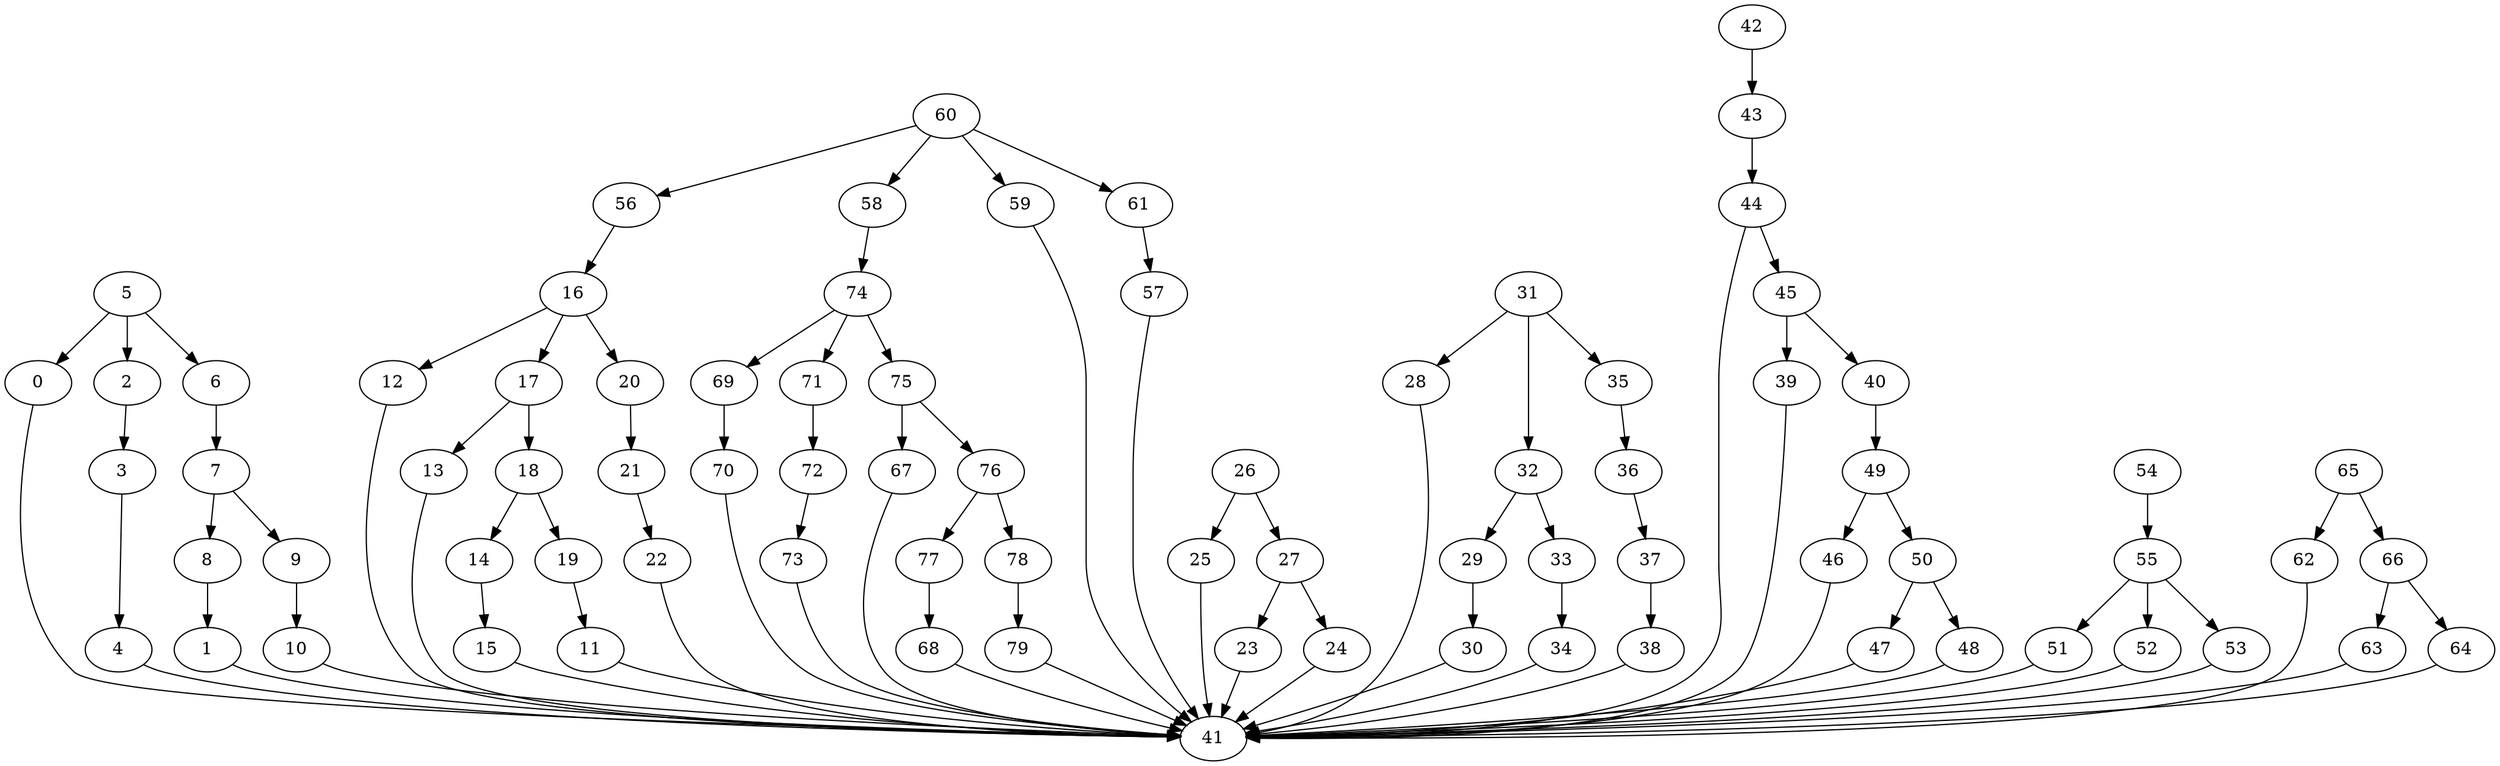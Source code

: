 strict digraph  {
0 [exec=149];
1 [exec=160];
2 [exec=50];
3 [exec=164];
4 [exec=118];
5 [exec=108];
6 [exec=76];
7 [exec=131];
8 [exec=57];
9 [exec=55];
10 [exec=56];
11 [exec=185];
12 [exec=106];
13 [exec=162];
14 [exec=176];
15 [exec=191];
16 [exec=109];
17 [exec=138];
18 [exec=109];
19 [exec=106];
20 [exec=167];
21 [exec=124];
22 [exec=55];
23 [exec=144];
24 [exec=175];
25 [exec=57];
26 [exec=170];
27 [exec=61];
28 [exec=101];
29 [exec=188];
30 [exec=190];
31 [exec=109];
32 [exec=153];
33 [exec=181];
34 [exec=138];
35 [exec=197];
36 [exec=140];
37 [exec=167];
38 [exec=118];
39 [exec=64];
40 [exec=173];
41 [exec=143];
42 [exec=195];
43 [exec=191];
44 [exec=101];
45 [exec=179];
46 [exec=53];
47 [exec=121];
48 [exec=113];
49 [exec=118];
50 [exec=78];
51 [exec=185];
52 [exec=93];
53 [exec=119];
54 [exec=125];
55 [exec=166];
56 [exec=137];
57 [exec=157];
58 [exec=98];
59 [exec=116];
60 [exec=77];
61 [exec=114];
62 [exec=128];
63 [exec=68];
64 [exec=69];
65 [exec=129];
66 [exec=126];
67 [exec=105];
68 [exec=195];
69 [exec=167];
70 [exec=93];
71 [exec=180];
72 [exec=59];
73 [exec=146];
74 [exec=101];
75 [exec=138];
76 [exec=75];
77 [exec=102];
78 [exec=196];
79 [exec=160];
0 -> 41  [comm=12];
1 -> 41  [comm=10];
2 -> 3  [comm=8];
3 -> 4  [comm=18];
4 -> 41  [comm=17];
5 -> 6  [comm=14];
5 -> 0  [comm=13];
5 -> 2  [comm=20];
6 -> 7  [comm=15];
7 -> 8  [comm=8];
7 -> 9  [comm=11];
8 -> 1  [comm=15];
9 -> 10  [comm=6];
10 -> 41  [comm=5];
11 -> 41  [comm=5];
12 -> 41  [comm=14];
13 -> 41  [comm=15];
14 -> 15  [comm=19];
15 -> 41  [comm=17];
16 -> 17  [comm=15];
16 -> 12  [comm=17];
16 -> 20  [comm=7];
17 -> 18  [comm=7];
17 -> 13  [comm=15];
18 -> 19  [comm=19];
18 -> 14  [comm=8];
19 -> 11  [comm=13];
20 -> 21  [comm=11];
21 -> 22  [comm=20];
22 -> 41  [comm=16];
23 -> 41  [comm=13];
24 -> 41  [comm=10];
25 -> 41  [comm=11];
26 -> 27  [comm=14];
26 -> 25  [comm=11];
27 -> 23  [comm=12];
27 -> 24  [comm=16];
28 -> 41  [comm=7];
29 -> 30  [comm=13];
30 -> 41  [comm=7];
31 -> 32  [comm=19];
31 -> 28  [comm=7];
31 -> 35  [comm=15];
32 -> 33  [comm=12];
32 -> 29  [comm=17];
33 -> 34  [comm=14];
34 -> 41  [comm=6];
35 -> 36  [comm=15];
36 -> 37  [comm=10];
37 -> 38  [comm=15];
38 -> 41  [comm=14];
39 -> 41  [comm=12];
40 -> 49  [comm=15];
42 -> 43  [comm=8];
43 -> 44  [comm=7];
44 -> 45  [comm=12];
44 -> 41  [comm=12];
45 -> 39  [comm=5];
45 -> 40  [comm=12];
46 -> 41  [comm=17];
47 -> 41  [comm=7];
48 -> 41  [comm=13];
49 -> 50  [comm=7];
49 -> 46  [comm=7];
50 -> 47  [comm=5];
50 -> 48  [comm=5];
51 -> 41  [comm=14];
52 -> 41  [comm=16];
53 -> 41  [comm=20];
54 -> 55  [comm=20];
55 -> 51  [comm=9];
55 -> 52  [comm=8];
55 -> 53  [comm=15];
56 -> 16  [comm=7];
57 -> 41  [comm=10];
58 -> 74  [comm=10];
59 -> 41  [comm=9];
60 -> 61  [comm=9];
60 -> 56  [comm=15];
60 -> 58  [comm=14];
60 -> 59  [comm=8];
61 -> 57  [comm=14];
62 -> 41  [comm=9];
63 -> 41  [comm=11];
64 -> 41  [comm=9];
65 -> 66  [comm=6];
65 -> 62  [comm=15];
66 -> 63  [comm=11];
66 -> 64  [comm=10];
67 -> 41  [comm=14];
68 -> 41  [comm=18];
69 -> 70  [comm=10];
70 -> 41  [comm=6];
71 -> 72  [comm=12];
72 -> 73  [comm=13];
73 -> 41  [comm=7];
74 -> 75  [comm=19];
74 -> 69  [comm=18];
74 -> 71  [comm=13];
75 -> 76  [comm=19];
75 -> 67  [comm=19];
76 -> 77  [comm=5];
76 -> 78  [comm=17];
77 -> 68  [comm=15];
78 -> 79  [comm=10];
79 -> 41  [comm=13];
}
